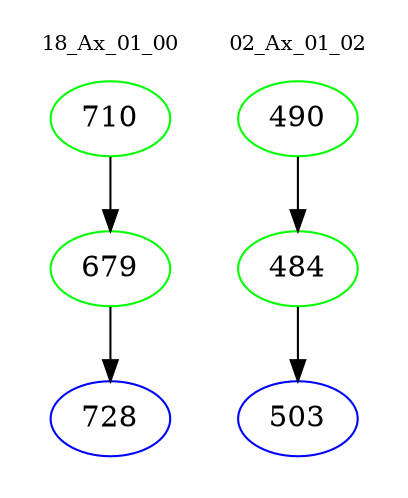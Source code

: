digraph{
subgraph cluster_0 {
color = white
label = "18_Ax_01_00";
fontsize=10;
T0_710 [label="710", color="green"]
T0_710 -> T0_679 [color="black"]
T0_679 [label="679", color="green"]
T0_679 -> T0_728 [color="black"]
T0_728 [label="728", color="blue"]
}
subgraph cluster_1 {
color = white
label = "02_Ax_01_02";
fontsize=10;
T1_490 [label="490", color="green"]
T1_490 -> T1_484 [color="black"]
T1_484 [label="484", color="green"]
T1_484 -> T1_503 [color="black"]
T1_503 [label="503", color="blue"]
}
}
